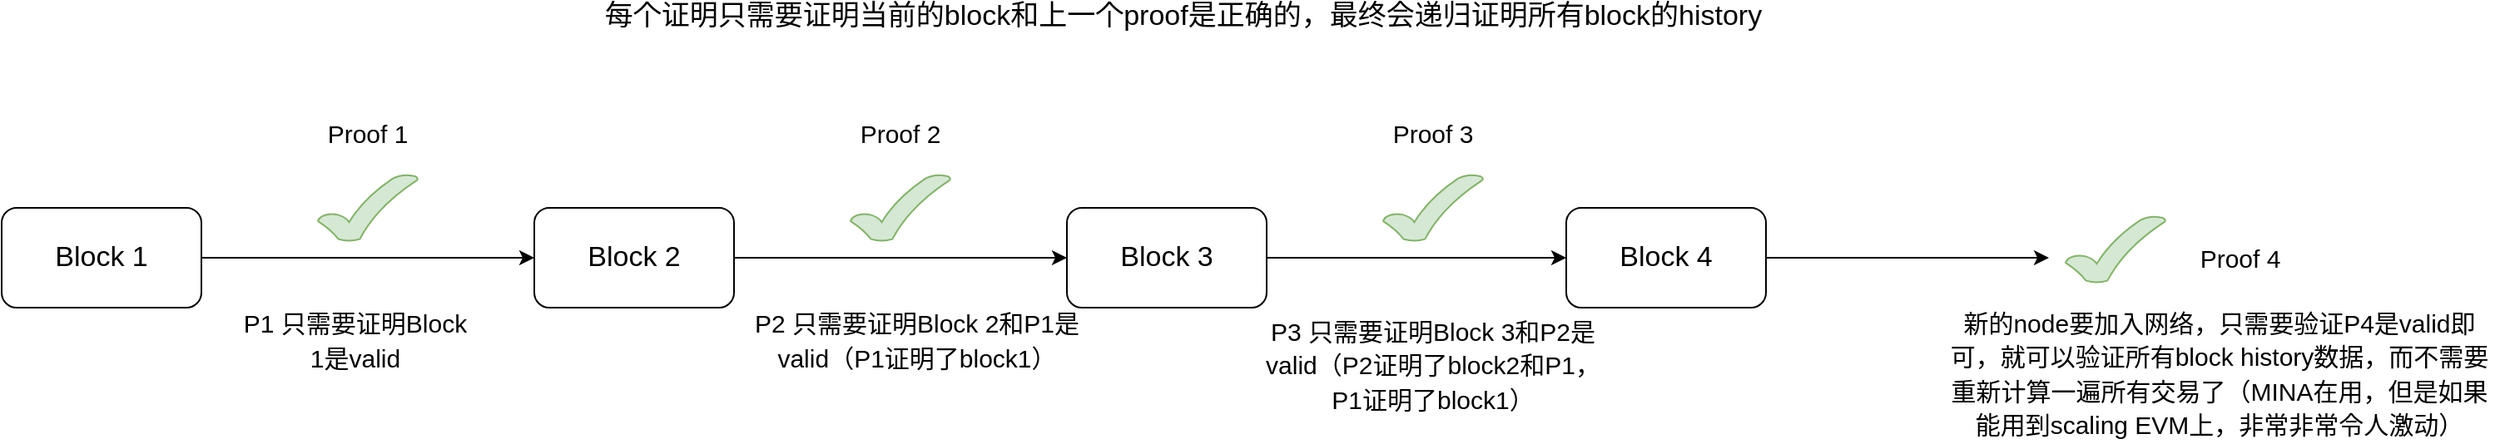 <mxfile version="18.1.3" type="github">
  <diagram id="qs12lx_DpQLUk4oAbed0" name="Page-1">
    <mxGraphModel dx="1698" dy="549" grid="1" gridSize="10" guides="1" tooltips="1" connect="1" arrows="1" fold="1" page="1" pageScale="1" pageWidth="850" pageHeight="1100" math="0" shadow="0">
      <root>
        <mxCell id="0" />
        <mxCell id="1" parent="0" />
        <mxCell id="uLEEBEtIoVZ8iIxkg-S8-10" value="" style="edgeStyle=orthogonalEdgeStyle;rounded=0;orthogonalLoop=1;jettySize=auto;html=1;fontSize=17;" parent="1" source="uLEEBEtIoVZ8iIxkg-S8-1" target="uLEEBEtIoVZ8iIxkg-S8-9" edge="1">
          <mxGeometry relative="1" as="geometry" />
        </mxCell>
        <mxCell id="uLEEBEtIoVZ8iIxkg-S8-1" value="&lt;font style=&quot;font-size: 17px;&quot;&gt;Block 1&lt;/font&gt;" style="rounded=1;whiteSpace=wrap;html=1;" parent="1" vertex="1">
          <mxGeometry x="-70" y="290" width="120" height="60" as="geometry" />
        </mxCell>
        <mxCell id="uLEEBEtIoVZ8iIxkg-S8-12" value="" style="edgeStyle=orthogonalEdgeStyle;rounded=0;orthogonalLoop=1;jettySize=auto;html=1;fontSize=17;" parent="1" source="uLEEBEtIoVZ8iIxkg-S8-9" target="uLEEBEtIoVZ8iIxkg-S8-11" edge="1">
          <mxGeometry relative="1" as="geometry" />
        </mxCell>
        <mxCell id="uLEEBEtIoVZ8iIxkg-S8-9" value="&lt;font style=&quot;font-size: 17px;&quot;&gt;Block 2&lt;/font&gt;" style="whiteSpace=wrap;html=1;rounded=1;" parent="1" vertex="1">
          <mxGeometry x="250" y="290" width="120" height="60" as="geometry" />
        </mxCell>
        <mxCell id="uLEEBEtIoVZ8iIxkg-S8-14" value="" style="edgeStyle=orthogonalEdgeStyle;rounded=0;orthogonalLoop=1;jettySize=auto;html=1;fontSize=17;" parent="1" source="uLEEBEtIoVZ8iIxkg-S8-11" target="uLEEBEtIoVZ8iIxkg-S8-13" edge="1">
          <mxGeometry relative="1" as="geometry" />
        </mxCell>
        <mxCell id="uLEEBEtIoVZ8iIxkg-S8-11" value="&lt;font style=&quot;font-size: 17px;&quot;&gt;Block 3&lt;/font&gt;" style="whiteSpace=wrap;html=1;rounded=1;" parent="1" vertex="1">
          <mxGeometry x="570" y="290" width="120" height="60" as="geometry" />
        </mxCell>
        <mxCell id="uLEEBEtIoVZ8iIxkg-S8-13" value="&lt;font style=&quot;font-size: 17px;&quot;&gt;Block 4&lt;/font&gt;" style="whiteSpace=wrap;html=1;rounded=1;" parent="1" vertex="1">
          <mxGeometry x="870" y="290" width="120" height="60" as="geometry" />
        </mxCell>
        <mxCell id="uLEEBEtIoVZ8iIxkg-S8-15" value="" style="verticalLabelPosition=bottom;verticalAlign=top;html=1;shape=mxgraph.basic.tick;fontSize=17;fillColor=#d5e8d4;strokeColor=#82b366;" parent="1" vertex="1">
          <mxGeometry x="440" y="270" width="60" height="40" as="geometry" />
        </mxCell>
        <mxCell id="uLEEBEtIoVZ8iIxkg-S8-16" value="" style="verticalLabelPosition=bottom;verticalAlign=top;html=1;shape=mxgraph.basic.tick;fontSize=17;fillColor=#d5e8d4;strokeColor=#82b366;" parent="1" vertex="1">
          <mxGeometry x="120" y="270" width="60" height="40" as="geometry" />
        </mxCell>
        <mxCell id="uLEEBEtIoVZ8iIxkg-S8-17" value="" style="verticalLabelPosition=bottom;verticalAlign=top;html=1;shape=mxgraph.basic.tick;fontSize=17;fillColor=#d5e8d4;strokeColor=#82b366;" parent="1" vertex="1">
          <mxGeometry x="760" y="270" width="60" height="40" as="geometry" />
        </mxCell>
        <mxCell id="uLEEBEtIoVZ8iIxkg-S8-18" value="&lt;font style=&quot;font-size: 15px;&quot;&gt;P1 只需要证明Block 1是valid&lt;/font&gt;" style="text;html=1;strokeColor=none;fillColor=none;align=center;verticalAlign=middle;whiteSpace=wrap;rounded=0;fontSize=17;" parent="1" vertex="1">
          <mxGeometry x="70" y="340" width="145" height="60" as="geometry" />
        </mxCell>
        <mxCell id="uLEEBEtIoVZ8iIxkg-S8-22" value="&lt;font style=&quot;font-size: 15px;&quot;&gt;P2&amp;nbsp;只需要证明Block 2和P1是valid（P1证明了block1）&lt;/font&gt;" style="text;html=1;strokeColor=none;fillColor=none;align=center;verticalAlign=middle;whiteSpace=wrap;rounded=0;fontSize=17;" parent="1" vertex="1">
          <mxGeometry x="375" y="335" width="210" height="70" as="geometry" />
        </mxCell>
        <mxCell id="uLEEBEtIoVZ8iIxkg-S8-23" value="&lt;font style=&quot;font-size: 15px;&quot;&gt;P3 只需要证明Block 3和P2是valid（P2证明了block2和P1，P1证明了block1）&lt;/font&gt;" style="text;html=1;strokeColor=none;fillColor=none;align=center;verticalAlign=middle;whiteSpace=wrap;rounded=0;fontSize=17;" parent="1" vertex="1">
          <mxGeometry x="685" y="350" width="210" height="70" as="geometry" />
        </mxCell>
        <mxCell id="uLEEBEtIoVZ8iIxkg-S8-25" value="&lt;font style=&quot;font-size: 17px;&quot;&gt;每个证明只需要证明当前的block和上一个proof是正确的，最终会递归证明所有block的history&lt;/font&gt;" style="text;html=1;strokeColor=none;fillColor=none;align=center;verticalAlign=middle;whiteSpace=wrap;rounded=0;fontSize=15;" parent="1" vertex="1">
          <mxGeometry x="270" y="170" width="740" height="10" as="geometry" />
        </mxCell>
        <mxCell id="xW1fcQRKckjyAeWyiZDB-1" value="" style="endArrow=classic;html=1;rounded=0;" edge="1" parent="1">
          <mxGeometry width="50" height="50" relative="1" as="geometry">
            <mxPoint x="990" y="320" as="sourcePoint" />
            <mxPoint x="1160" y="320" as="targetPoint" />
          </mxGeometry>
        </mxCell>
        <mxCell id="xW1fcQRKckjyAeWyiZDB-3" value="" style="verticalLabelPosition=bottom;verticalAlign=top;html=1;shape=mxgraph.basic.tick;fontSize=17;fillColor=#d5e8d4;strokeColor=#82b366;" vertex="1" parent="1">
          <mxGeometry x="1170" y="295" width="60" height="40" as="geometry" />
        </mxCell>
        <mxCell id="xW1fcQRKckjyAeWyiZDB-4" value="&lt;span style=&quot;font-size: 15px;&quot;&gt;新的node要加入网络，只需要验证P4是valid即可，就可以验证所有block history数据，而不需要重新计算一遍所有交易了（MINA在用，但是如果能用到scaling EVM上，非常非常令人激动）&lt;/span&gt;" style="text;html=1;strokeColor=none;fillColor=none;align=center;verticalAlign=middle;whiteSpace=wrap;rounded=0;fontSize=17;" vertex="1" parent="1">
          <mxGeometry x="1095" y="350" width="335" height="80" as="geometry" />
        </mxCell>
        <mxCell id="xW1fcQRKckjyAeWyiZDB-5" value="&lt;font style=&quot;font-size: 15px;&quot;&gt;Proof 1&lt;/font&gt;" style="text;html=1;strokeColor=none;fillColor=none;align=center;verticalAlign=middle;whiteSpace=wrap;rounded=0;" vertex="1" parent="1">
          <mxGeometry x="120" y="230" width="60" height="30" as="geometry" />
        </mxCell>
        <mxCell id="xW1fcQRKckjyAeWyiZDB-6" value="&lt;font style=&quot;font-size: 15px;&quot;&gt;Proof 2&lt;/font&gt;" style="text;html=1;strokeColor=none;fillColor=none;align=center;verticalAlign=middle;whiteSpace=wrap;rounded=0;" vertex="1" parent="1">
          <mxGeometry x="440" y="230" width="60" height="30" as="geometry" />
        </mxCell>
        <mxCell id="xW1fcQRKckjyAeWyiZDB-7" value="&lt;font style=&quot;font-size: 15px;&quot;&gt;Proof 3&lt;/font&gt;" style="text;html=1;strokeColor=none;fillColor=none;align=center;verticalAlign=middle;whiteSpace=wrap;rounded=0;" vertex="1" parent="1">
          <mxGeometry x="760" y="230" width="60" height="30" as="geometry" />
        </mxCell>
        <mxCell id="xW1fcQRKckjyAeWyiZDB-8" value="&lt;font style=&quot;font-size: 15px;&quot;&gt;Proof 4&lt;/font&gt;" style="text;html=1;strokeColor=none;fillColor=none;align=center;verticalAlign=middle;whiteSpace=wrap;rounded=0;" vertex="1" parent="1">
          <mxGeometry x="1245" y="305" width="60" height="30" as="geometry" />
        </mxCell>
      </root>
    </mxGraphModel>
  </diagram>
</mxfile>
